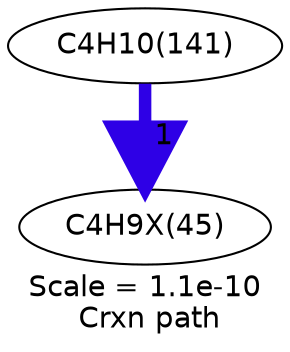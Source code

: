 digraph reaction_paths {
center=1;
s16 -> s53[fontname="Helvetica", style="setlinewidth(6)", arrowsize=3, color="0.7, 1.5, 0.9"
, label=" 1"];
s16 [ fontname="Helvetica", label="C4H10(141)"];
s53 [ fontname="Helvetica", label="C4H9X(45)"];
 label = "Scale = 1.1e-10\l Crxn path";
 fontname = "Helvetica";
}

